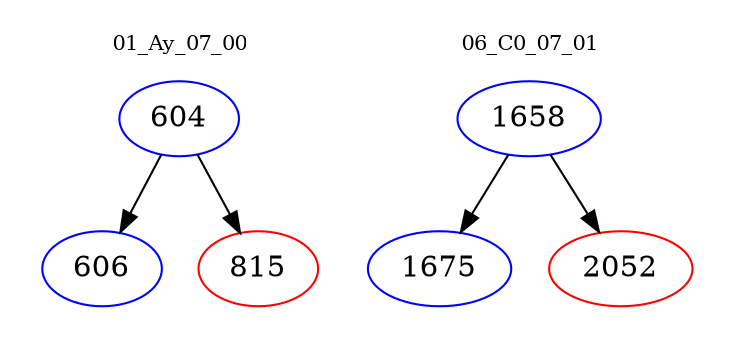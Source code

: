 digraph{
subgraph cluster_0 {
color = white
label = "01_Ay_07_00";
fontsize=10;
T0_604 [label="604", color="blue"]
T0_604 -> T0_606 [color="black"]
T0_606 [label="606", color="blue"]
T0_604 -> T0_815 [color="black"]
T0_815 [label="815", color="red"]
}
subgraph cluster_1 {
color = white
label = "06_C0_07_01";
fontsize=10;
T1_1658 [label="1658", color="blue"]
T1_1658 -> T1_1675 [color="black"]
T1_1675 [label="1675", color="blue"]
T1_1658 -> T1_2052 [color="black"]
T1_2052 [label="2052", color="red"]
}
}
